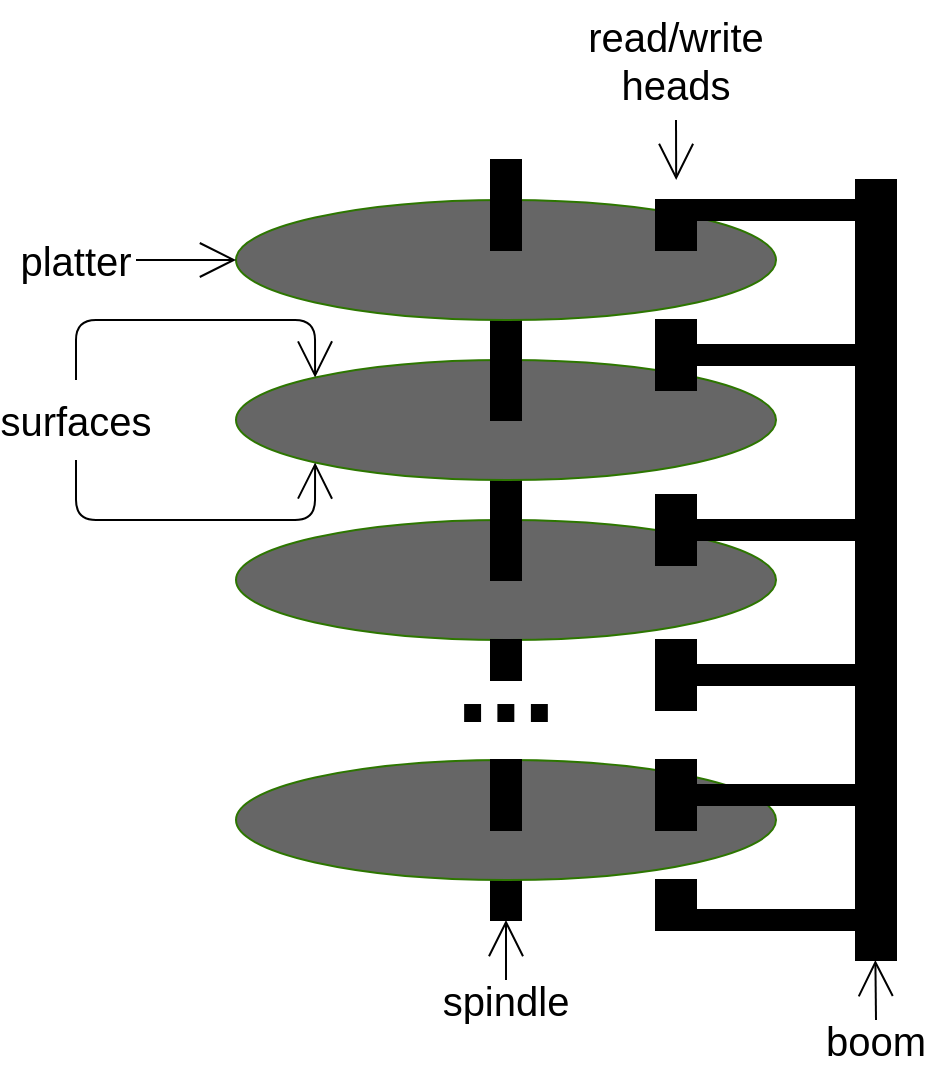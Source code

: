 <mxfile>
    <diagram id="ZBAMFgt45I4nFjvC92Zc" name="Page-1">
        <mxGraphModel dx="872" dy="1458" grid="1" gridSize="10" guides="1" tooltips="1" connect="1" arrows="1" fold="1" page="1" pageScale="1" pageWidth="850" pageHeight="1100" math="0" shadow="0">
            <root>
                <mxCell id="0"/>
                <mxCell id="1" parent="0"/>
                <mxCell id="5" value="" style="ellipse;whiteSpace=wrap;html=1;strokeColor=#2D7600;fontColor=#ffffff;fillColor=#666666;" vertex="1" parent="1">
                    <mxGeometry x="360" y="290" width="270" height="60" as="geometry"/>
                </mxCell>
                <mxCell id="29" value="" style="rounded=0;whiteSpace=wrap;html=1;fontSize=20;strokeColor=#000000;fillColor=#000000;" vertex="1" parent="1">
                    <mxGeometry x="487.5" y="240" width="15" height="80" as="geometry"/>
                </mxCell>
                <mxCell id="30" value="" style="rounded=0;whiteSpace=wrap;html=1;fontSize=20;strokeColor=#000000;fillColor=#000000;" vertex="1" parent="1">
                    <mxGeometry x="487.5" y="440" width="15" height="50" as="geometry"/>
                </mxCell>
                <mxCell id="4" value="" style="ellipse;whiteSpace=wrap;html=1;strokeColor=#2D7600;fontColor=#ffffff;fillColor=#666666;" vertex="1" parent="1">
                    <mxGeometry x="360" y="210" width="270" height="60" as="geometry"/>
                </mxCell>
                <mxCell id="6" value="" style="ellipse;whiteSpace=wrap;html=1;strokeColor=#2D7600;fontColor=#ffffff;fillColor=#666666;" vertex="1" parent="1">
                    <mxGeometry x="360" y="410" width="270" height="60" as="geometry"/>
                </mxCell>
                <mxCell id="7" value="..." style="text;html=1;strokeColor=none;fillColor=none;align=center;verticalAlign=middle;whiteSpace=wrap;rounded=0;fontSize=60;fontStyle=1" vertex="1" parent="1">
                    <mxGeometry x="475" y="360" width="40" height="20" as="geometry"/>
                </mxCell>
                <mxCell id="10" value="" style="rounded=0;whiteSpace=wrap;html=1;fontSize=60;fillColor=#000000;strokeColor=#000000;" vertex="1" parent="1">
                    <mxGeometry x="670" y="120" width="20" height="390" as="geometry"/>
                </mxCell>
                <mxCell id="34" style="edgeStyle=none;html=1;exitX=0.5;exitY=0;exitDx=0;exitDy=0;fontSize=20;endArrow=open;endFill=0;endSize=16;" edge="1" parent="1" source="11">
                    <mxGeometry relative="1" as="geometry">
                        <mxPoint x="679.69" y="510.0" as="targetPoint"/>
                    </mxGeometry>
                </mxCell>
                <mxCell id="11" value="boom" style="text;html=1;strokeColor=none;fillColor=none;align=center;verticalAlign=middle;whiteSpace=wrap;rounded=0;fontSize=20;" vertex="1" parent="1">
                    <mxGeometry x="660" y="540" width="40" height="20" as="geometry"/>
                </mxCell>
                <mxCell id="12" value="" style="rounded=0;whiteSpace=wrap;html=1;fontSize=20;fillColor=#000000;strokeColor=#000000;" vertex="1" parent="1">
                    <mxGeometry x="580" y="290" width="90" height="10" as="geometry"/>
                </mxCell>
                <mxCell id="13" value="" style="rounded=0;whiteSpace=wrap;html=1;fontSize=20;fillColor=#000000;strokeColor=#000000;" vertex="1" parent="1">
                    <mxGeometry x="570" y="277.5" width="20" height="35" as="geometry"/>
                </mxCell>
                <mxCell id="14" value="" style="rounded=0;whiteSpace=wrap;html=1;fontSize=20;fillColor=#000000;strokeColor=#000000;" vertex="1" parent="1">
                    <mxGeometry x="580" y="202.5" width="90" height="10" as="geometry"/>
                </mxCell>
                <mxCell id="15" value="" style="rounded=0;whiteSpace=wrap;html=1;fontSize=20;fillColor=#000000;strokeColor=#000000;" vertex="1" parent="1">
                    <mxGeometry x="570" y="190" width="20" height="35" as="geometry"/>
                </mxCell>
                <mxCell id="18" value="" style="rounded=0;whiteSpace=wrap;html=1;fontSize=20;fillColor=#000000;strokeColor=#000000;" vertex="1" parent="1">
                    <mxGeometry x="570" y="470" width="20" height="25" as="geometry"/>
                </mxCell>
                <mxCell id="19" value="" style="rounded=0;whiteSpace=wrap;html=1;fontSize=20;fillColor=#000000;strokeColor=#000000;" vertex="1" parent="1">
                    <mxGeometry x="590" y="485" width="80" height="10" as="geometry"/>
                </mxCell>
                <mxCell id="20" value="" style="rounded=0;whiteSpace=wrap;html=1;fontSize=20;fillColor=#000000;strokeColor=#000000;" vertex="1" parent="1">
                    <mxGeometry x="580" y="362.5" width="90" height="10" as="geometry"/>
                </mxCell>
                <mxCell id="21" value="" style="rounded=0;whiteSpace=wrap;html=1;fontSize=20;fillColor=#000000;strokeColor=#000000;" vertex="1" parent="1">
                    <mxGeometry x="570" y="350" width="20" height="35" as="geometry"/>
                </mxCell>
                <mxCell id="22" value="" style="rounded=0;whiteSpace=wrap;html=1;fontSize=20;fillColor=#000000;strokeColor=#000000;" vertex="1" parent="1">
                    <mxGeometry x="580" y="422.5" width="90" height="10" as="geometry"/>
                </mxCell>
                <mxCell id="23" value="" style="rounded=0;whiteSpace=wrap;html=1;fontSize=20;fillColor=#000000;strokeColor=#000000;" vertex="1" parent="1">
                    <mxGeometry x="570" y="410" width="20" height="35" as="geometry"/>
                </mxCell>
                <mxCell id="24" value="" style="rounded=0;whiteSpace=wrap;html=1;fontSize=20;strokeColor=#000000;fillColor=#000000;" vertex="1" parent="1">
                    <mxGeometry x="487.5" y="410" width="15" height="35" as="geometry"/>
                </mxCell>
                <mxCell id="25" value="" style="rounded=0;whiteSpace=wrap;html=1;fontSize=20;strokeColor=#000000;fillColor=#000000;" vertex="1" parent="1">
                    <mxGeometry x="487.5" y="350" width="15" height="20" as="geometry"/>
                </mxCell>
                <mxCell id="27" value="" style="rounded=0;whiteSpace=wrap;html=1;fontSize=20;strokeColor=#000000;fillColor=#000000;" vertex="1" parent="1">
                    <mxGeometry x="487.5" y="160" width="15" height="80" as="geometry"/>
                </mxCell>
                <mxCell id="3" value="" style="ellipse;whiteSpace=wrap;html=1;strokeColor=#2D7600;fontColor=#ffffff;fillColor=#666666;" vertex="1" parent="1">
                    <mxGeometry x="360" y="130" width="270" height="60" as="geometry"/>
                </mxCell>
                <mxCell id="16" value="" style="rounded=0;whiteSpace=wrap;html=1;fontSize=20;fillColor=#000000;strokeColor=#000000;" vertex="1" parent="1">
                    <mxGeometry x="570" y="130" width="20" height="25" as="geometry"/>
                </mxCell>
                <mxCell id="17" value="" style="rounded=0;whiteSpace=wrap;html=1;fontSize=20;fillColor=#000000;strokeColor=#000000;" vertex="1" parent="1">
                    <mxGeometry x="580" y="130" width="90" height="10" as="geometry"/>
                </mxCell>
                <mxCell id="31" value="" style="rounded=0;whiteSpace=wrap;html=1;fontSize=20;strokeColor=#000000;fillColor=#000000;" vertex="1" parent="1">
                    <mxGeometry x="487.5" y="110" width="15" height="45" as="geometry"/>
                </mxCell>
                <mxCell id="33" style="edgeStyle=none;html=1;exitX=0.5;exitY=1;exitDx=0;exitDy=0;fontSize=20;endArrow=open;endFill=0;endSize=16;" edge="1" parent="1" source="32">
                    <mxGeometry relative="1" as="geometry">
                        <mxPoint x="580.095" y="120" as="targetPoint"/>
                    </mxGeometry>
                </mxCell>
                <mxCell id="32" value="read/write&lt;br&gt;heads" style="text;html=1;strokeColor=none;fillColor=none;align=center;verticalAlign=middle;whiteSpace=wrap;rounded=0;fontSize=20;" vertex="1" parent="1">
                    <mxGeometry x="560" y="30" width="40" height="60" as="geometry"/>
                </mxCell>
                <mxCell id="36" style="edgeStyle=none;html=1;exitX=1;exitY=0.5;exitDx=0;exitDy=0;entryX=0;entryY=0.5;entryDx=0;entryDy=0;fontSize=20;endArrow=open;endFill=0;endSize=16;" edge="1" parent="1" source="35" target="3">
                    <mxGeometry relative="1" as="geometry"/>
                </mxCell>
                <mxCell id="35" value="platter" style="text;html=1;strokeColor=none;fillColor=none;align=center;verticalAlign=middle;whiteSpace=wrap;rounded=0;fontSize=20;" vertex="1" parent="1">
                    <mxGeometry x="250" y="150" width="60" height="20" as="geometry"/>
                </mxCell>
                <mxCell id="38" style="edgeStyle=orthogonalEdgeStyle;html=1;exitX=0.5;exitY=0;exitDx=0;exitDy=0;entryX=0;entryY=0;entryDx=0;entryDy=0;fontSize=20;endArrow=open;endFill=0;endSize=16;" edge="1" parent="1" source="37" target="4">
                    <mxGeometry relative="1" as="geometry">
                        <Array as="points">
                            <mxPoint x="280" y="190"/>
                            <mxPoint x="399" y="190"/>
                        </Array>
                    </mxGeometry>
                </mxCell>
                <mxCell id="39" style="edgeStyle=orthogonalEdgeStyle;html=1;exitX=0.5;exitY=1;exitDx=0;exitDy=0;entryX=0;entryY=1;entryDx=0;entryDy=0;fontSize=20;endArrow=open;endFill=0;endSize=16;" edge="1" parent="1" source="37" target="4">
                    <mxGeometry relative="1" as="geometry">
                        <Array as="points">
                            <mxPoint x="280" y="290"/>
                            <mxPoint x="399" y="290"/>
                        </Array>
                    </mxGeometry>
                </mxCell>
                <mxCell id="37" value="surfaces" style="text;html=1;strokeColor=none;fillColor=none;align=center;verticalAlign=middle;whiteSpace=wrap;rounded=0;fontSize=20;" vertex="1" parent="1">
                    <mxGeometry x="250" y="220" width="60" height="40" as="geometry"/>
                </mxCell>
                <mxCell id="41" style="edgeStyle=orthogonalEdgeStyle;html=1;exitX=0.5;exitY=0;exitDx=0;exitDy=0;entryX=0.5;entryY=1;entryDx=0;entryDy=0;fontSize=20;endArrow=open;endFill=0;endSize=16;" edge="1" parent="1" source="40" target="30">
                    <mxGeometry relative="1" as="geometry"/>
                </mxCell>
                <mxCell id="40" value="spindle" style="text;html=1;strokeColor=none;fillColor=none;align=center;verticalAlign=middle;whiteSpace=wrap;rounded=0;fontSize=20;" vertex="1" parent="1">
                    <mxGeometry x="475" y="520" width="40" height="20" as="geometry"/>
                </mxCell>
            </root>
        </mxGraphModel>
    </diagram>
</mxfile>